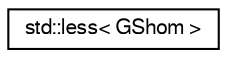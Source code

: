 digraph "Graphical Class Hierarchy"
{
  edge [fontname="FreeSans",fontsize="10",labelfontname="FreeSans",labelfontsize="10"];
  node [fontname="FreeSans",fontsize="10",shape=record];
  rankdir="LR";
  Node1 [label="std::less\< GShom \>",height=0.2,width=0.4,color="black", fillcolor="white", style="filled",URL="$structstd_1_1less_3_01GShom_01_4.html",tooltip="Compares two GShom in hash tables. "];
}
